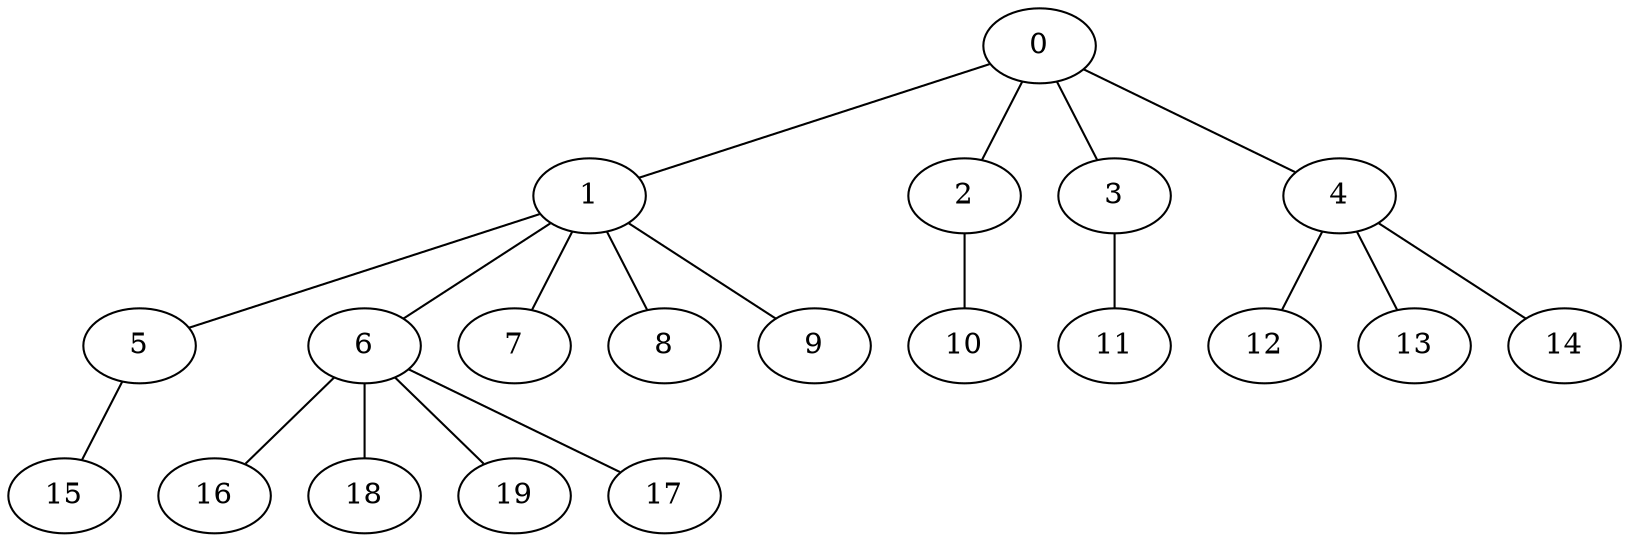 
graph graphname {
    0 -- 1
0 -- 2
0 -- 3
0 -- 4
1 -- 5
1 -- 6
1 -- 7
1 -- 8
1 -- 9
2 -- 10
3 -- 11
4 -- 12
4 -- 13
4 -- 14
5 -- 15
6 -- 16
6 -- 18
6 -- 19
6 -- 17

}
